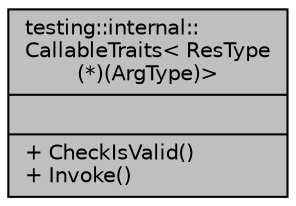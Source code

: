 digraph "testing::internal::CallableTraits&lt; ResType(*)(ArgType)&gt;"
{
  edge [fontname="Helvetica",fontsize="10",labelfontname="Helvetica",labelfontsize="10"];
  node [fontname="Helvetica",fontsize="10",shape=record];
  Node1 [label="{testing::internal::\lCallableTraits\< ResType\l(*)(ArgType)\>\n||+ CheckIsValid()\l+ Invoke()\l}",height=0.2,width=0.4,color="black", fillcolor="grey75", style="filled", fontcolor="black"];
}
